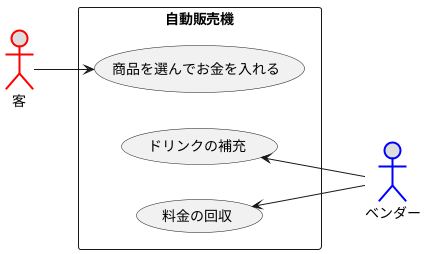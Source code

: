 @startuml 自動販売機
left to right direction
actor 客#DDDDDD;line:Red;line.bold;
actor ベンダー #DDDDDD;line:Blue;line.bold;

rectangle 自動販売機 {
usecase 商品を選んでお金を入れる
usecase ドリンクの補充
usecase 料金の回収
}
客 --> 商品を選んでお金を入れる
ドリンクの補充 <-- ベンダー
料金の回収 <-- ベンダー

@enduml